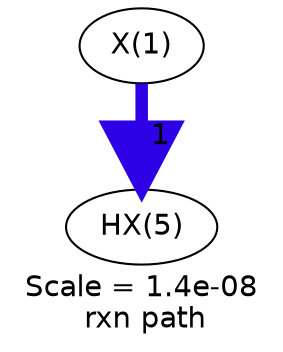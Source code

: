 digraph reaction_paths {
center=1;
s31 -> s32[fontname="Helvetica", style="setlinewidth(6)", arrowsize=3, color="0.7, 1.5, 0.9"
, label=" 1"];
s31 [ fontname="Helvetica", label="X(1)"];
s32 [ fontname="Helvetica", label="HX(5)"];
 label = "Scale = 1.4e-08\l rxn path";
 fontname = "Helvetica";
}
